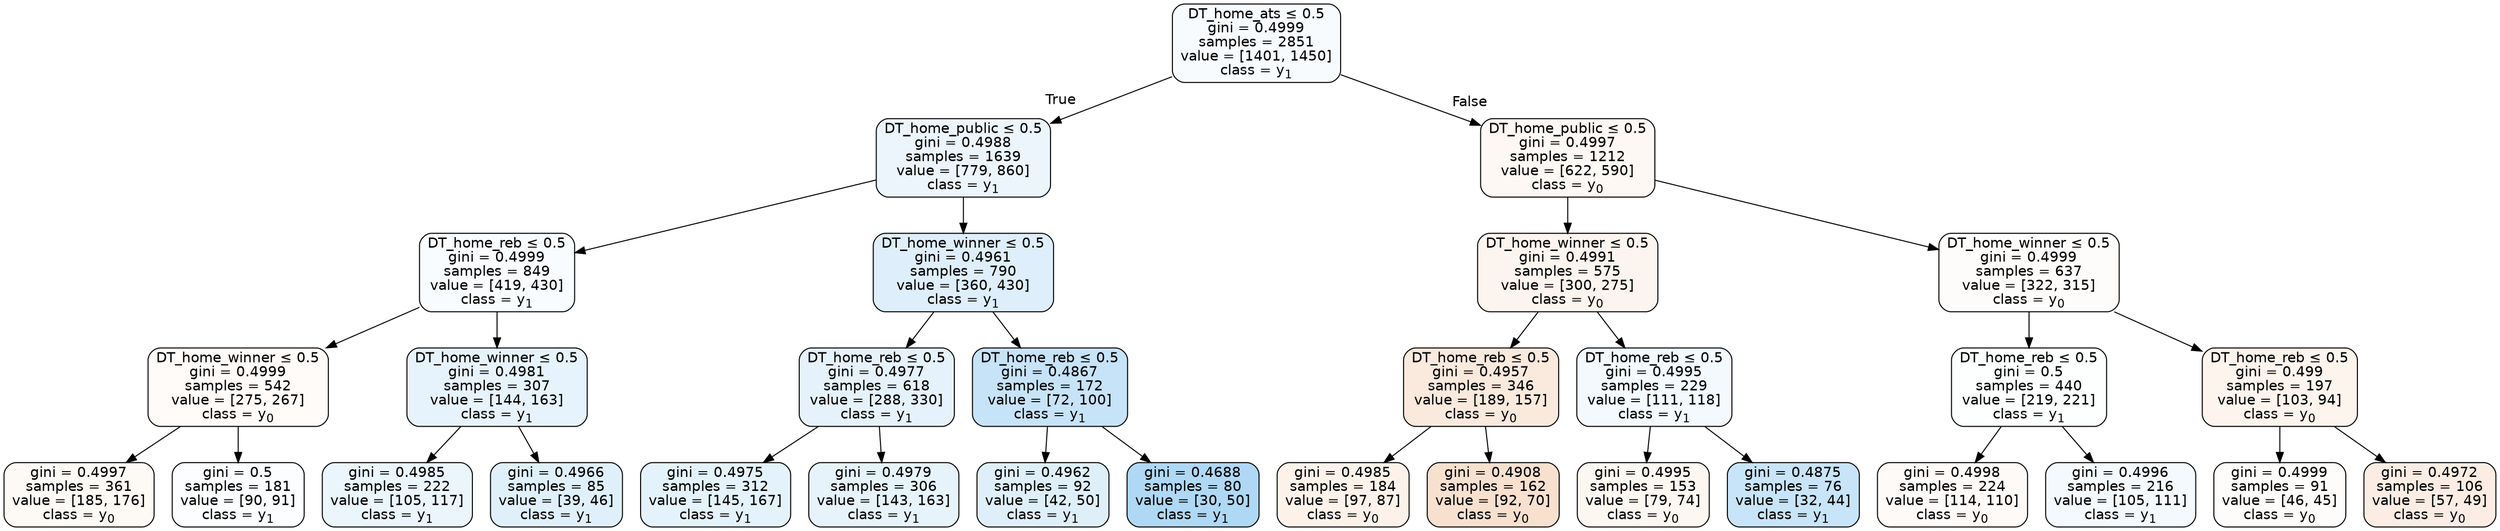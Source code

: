 digraph Tree {
node [shape=box, style="filled, rounded", color="black", fontname=helvetica] ;
edge [fontname=helvetica] ;
0 [label=<DT_home_ats &le; 0.5<br/>gini = 0.4999<br/>samples = 2851<br/>value = [1401, 1450]<br/>class = y<SUB>1</SUB>>, fillcolor="#399de509"] ;
1 [label=<DT_home_public &le; 0.5<br/>gini = 0.4988<br/>samples = 1639<br/>value = [779, 860]<br/>class = y<SUB>1</SUB>>, fillcolor="#399de518"] ;
0 -> 1 [labeldistance=2.5, labelangle=45, headlabel="True"] ;
2 [label=<DT_home_reb &le; 0.5<br/>gini = 0.4999<br/>samples = 849<br/>value = [419, 430]<br/>class = y<SUB>1</SUB>>, fillcolor="#399de507"] ;
1 -> 2 ;
3 [label=<DT_home_winner &le; 0.5<br/>gini = 0.4999<br/>samples = 542<br/>value = [275, 267]<br/>class = y<SUB>0</SUB>>, fillcolor="#e5813907"] ;
2 -> 3 ;
4 [label=<gini = 0.4997<br/>samples = 361<br/>value = [185, 176]<br/>class = y<SUB>0</SUB>>, fillcolor="#e581390c"] ;
3 -> 4 ;
5 [label=<gini = 0.5<br/>samples = 181<br/>value = [90, 91]<br/>class = y<SUB>1</SUB>>, fillcolor="#399de503"] ;
3 -> 5 ;
6 [label=<DT_home_winner &le; 0.5<br/>gini = 0.4981<br/>samples = 307<br/>value = [144, 163]<br/>class = y<SUB>1</SUB>>, fillcolor="#399de51e"] ;
2 -> 6 ;
7 [label=<gini = 0.4985<br/>samples = 222<br/>value = [105, 117]<br/>class = y<SUB>1</SUB>>, fillcolor="#399de51a"] ;
6 -> 7 ;
8 [label=<gini = 0.4966<br/>samples = 85<br/>value = [39, 46]<br/>class = y<SUB>1</SUB>>, fillcolor="#399de527"] ;
6 -> 8 ;
9 [label=<DT_home_winner &le; 0.5<br/>gini = 0.4961<br/>samples = 790<br/>value = [360, 430]<br/>class = y<SUB>1</SUB>>, fillcolor="#399de52a"] ;
1 -> 9 ;
10 [label=<DT_home_reb &le; 0.5<br/>gini = 0.4977<br/>samples = 618<br/>value = [288, 330]<br/>class = y<SUB>1</SUB>>, fillcolor="#399de520"] ;
9 -> 10 ;
11 [label=<gini = 0.4975<br/>samples = 312<br/>value = [145, 167]<br/>class = y<SUB>1</SUB>>, fillcolor="#399de522"] ;
10 -> 11 ;
12 [label=<gini = 0.4979<br/>samples = 306<br/>value = [143, 163]<br/>class = y<SUB>1</SUB>>, fillcolor="#399de51f"] ;
10 -> 12 ;
13 [label=<DT_home_reb &le; 0.5<br/>gini = 0.4867<br/>samples = 172<br/>value = [72, 100]<br/>class = y<SUB>1</SUB>>, fillcolor="#399de547"] ;
9 -> 13 ;
14 [label=<gini = 0.4962<br/>samples = 92<br/>value = [42, 50]<br/>class = y<SUB>1</SUB>>, fillcolor="#399de529"] ;
13 -> 14 ;
15 [label=<gini = 0.4688<br/>samples = 80<br/>value = [30, 50]<br/>class = y<SUB>1</SUB>>, fillcolor="#399de566"] ;
13 -> 15 ;
16 [label=<DT_home_public &le; 0.5<br/>gini = 0.4997<br/>samples = 1212<br/>value = [622, 590]<br/>class = y<SUB>0</SUB>>, fillcolor="#e581390d"] ;
0 -> 16 [labeldistance=2.5, labelangle=-45, headlabel="False"] ;
17 [label=<DT_home_winner &le; 0.5<br/>gini = 0.4991<br/>samples = 575<br/>value = [300, 275]<br/>class = y<SUB>0</SUB>>, fillcolor="#e5813915"] ;
16 -> 17 ;
18 [label=<DT_home_reb &le; 0.5<br/>gini = 0.4957<br/>samples = 346<br/>value = [189, 157]<br/>class = y<SUB>0</SUB>>, fillcolor="#e581392b"] ;
17 -> 18 ;
19 [label=<gini = 0.4985<br/>samples = 184<br/>value = [97, 87]<br/>class = y<SUB>0</SUB>>, fillcolor="#e581391a"] ;
18 -> 19 ;
20 [label=<gini = 0.4908<br/>samples = 162<br/>value = [92, 70]<br/>class = y<SUB>0</SUB>>, fillcolor="#e581393d"] ;
18 -> 20 ;
21 [label=<DT_home_reb &le; 0.5<br/>gini = 0.4995<br/>samples = 229<br/>value = [111, 118]<br/>class = y<SUB>1</SUB>>, fillcolor="#399de50f"] ;
17 -> 21 ;
22 [label=<gini = 0.4995<br/>samples = 153<br/>value = [79, 74]<br/>class = y<SUB>0</SUB>>, fillcolor="#e5813910"] ;
21 -> 22 ;
23 [label=<gini = 0.4875<br/>samples = 76<br/>value = [32, 44]<br/>class = y<SUB>1</SUB>>, fillcolor="#399de546"] ;
21 -> 23 ;
24 [label=<DT_home_winner &le; 0.5<br/>gini = 0.4999<br/>samples = 637<br/>value = [322, 315]<br/>class = y<SUB>0</SUB>>, fillcolor="#e5813906"] ;
16 -> 24 ;
25 [label=<DT_home_reb &le; 0.5<br/>gini = 0.5<br/>samples = 440<br/>value = [219, 221]<br/>class = y<SUB>1</SUB>>, fillcolor="#399de502"] ;
24 -> 25 ;
26 [label=<gini = 0.4998<br/>samples = 224<br/>value = [114, 110]<br/>class = y<SUB>0</SUB>>, fillcolor="#e5813909"] ;
25 -> 26 ;
27 [label=<gini = 0.4996<br/>samples = 216<br/>value = [105, 111]<br/>class = y<SUB>1</SUB>>, fillcolor="#399de50e"] ;
25 -> 27 ;
28 [label=<DT_home_reb &le; 0.5<br/>gini = 0.499<br/>samples = 197<br/>value = [103, 94]<br/>class = y<SUB>0</SUB>>, fillcolor="#e5813916"] ;
24 -> 28 ;
29 [label=<gini = 0.4999<br/>samples = 91<br/>value = [46, 45]<br/>class = y<SUB>0</SUB>>, fillcolor="#e5813906"] ;
28 -> 29 ;
30 [label=<gini = 0.4972<br/>samples = 106<br/>value = [57, 49]<br/>class = y<SUB>0</SUB>>, fillcolor="#e5813924"] ;
28 -> 30 ;
}
